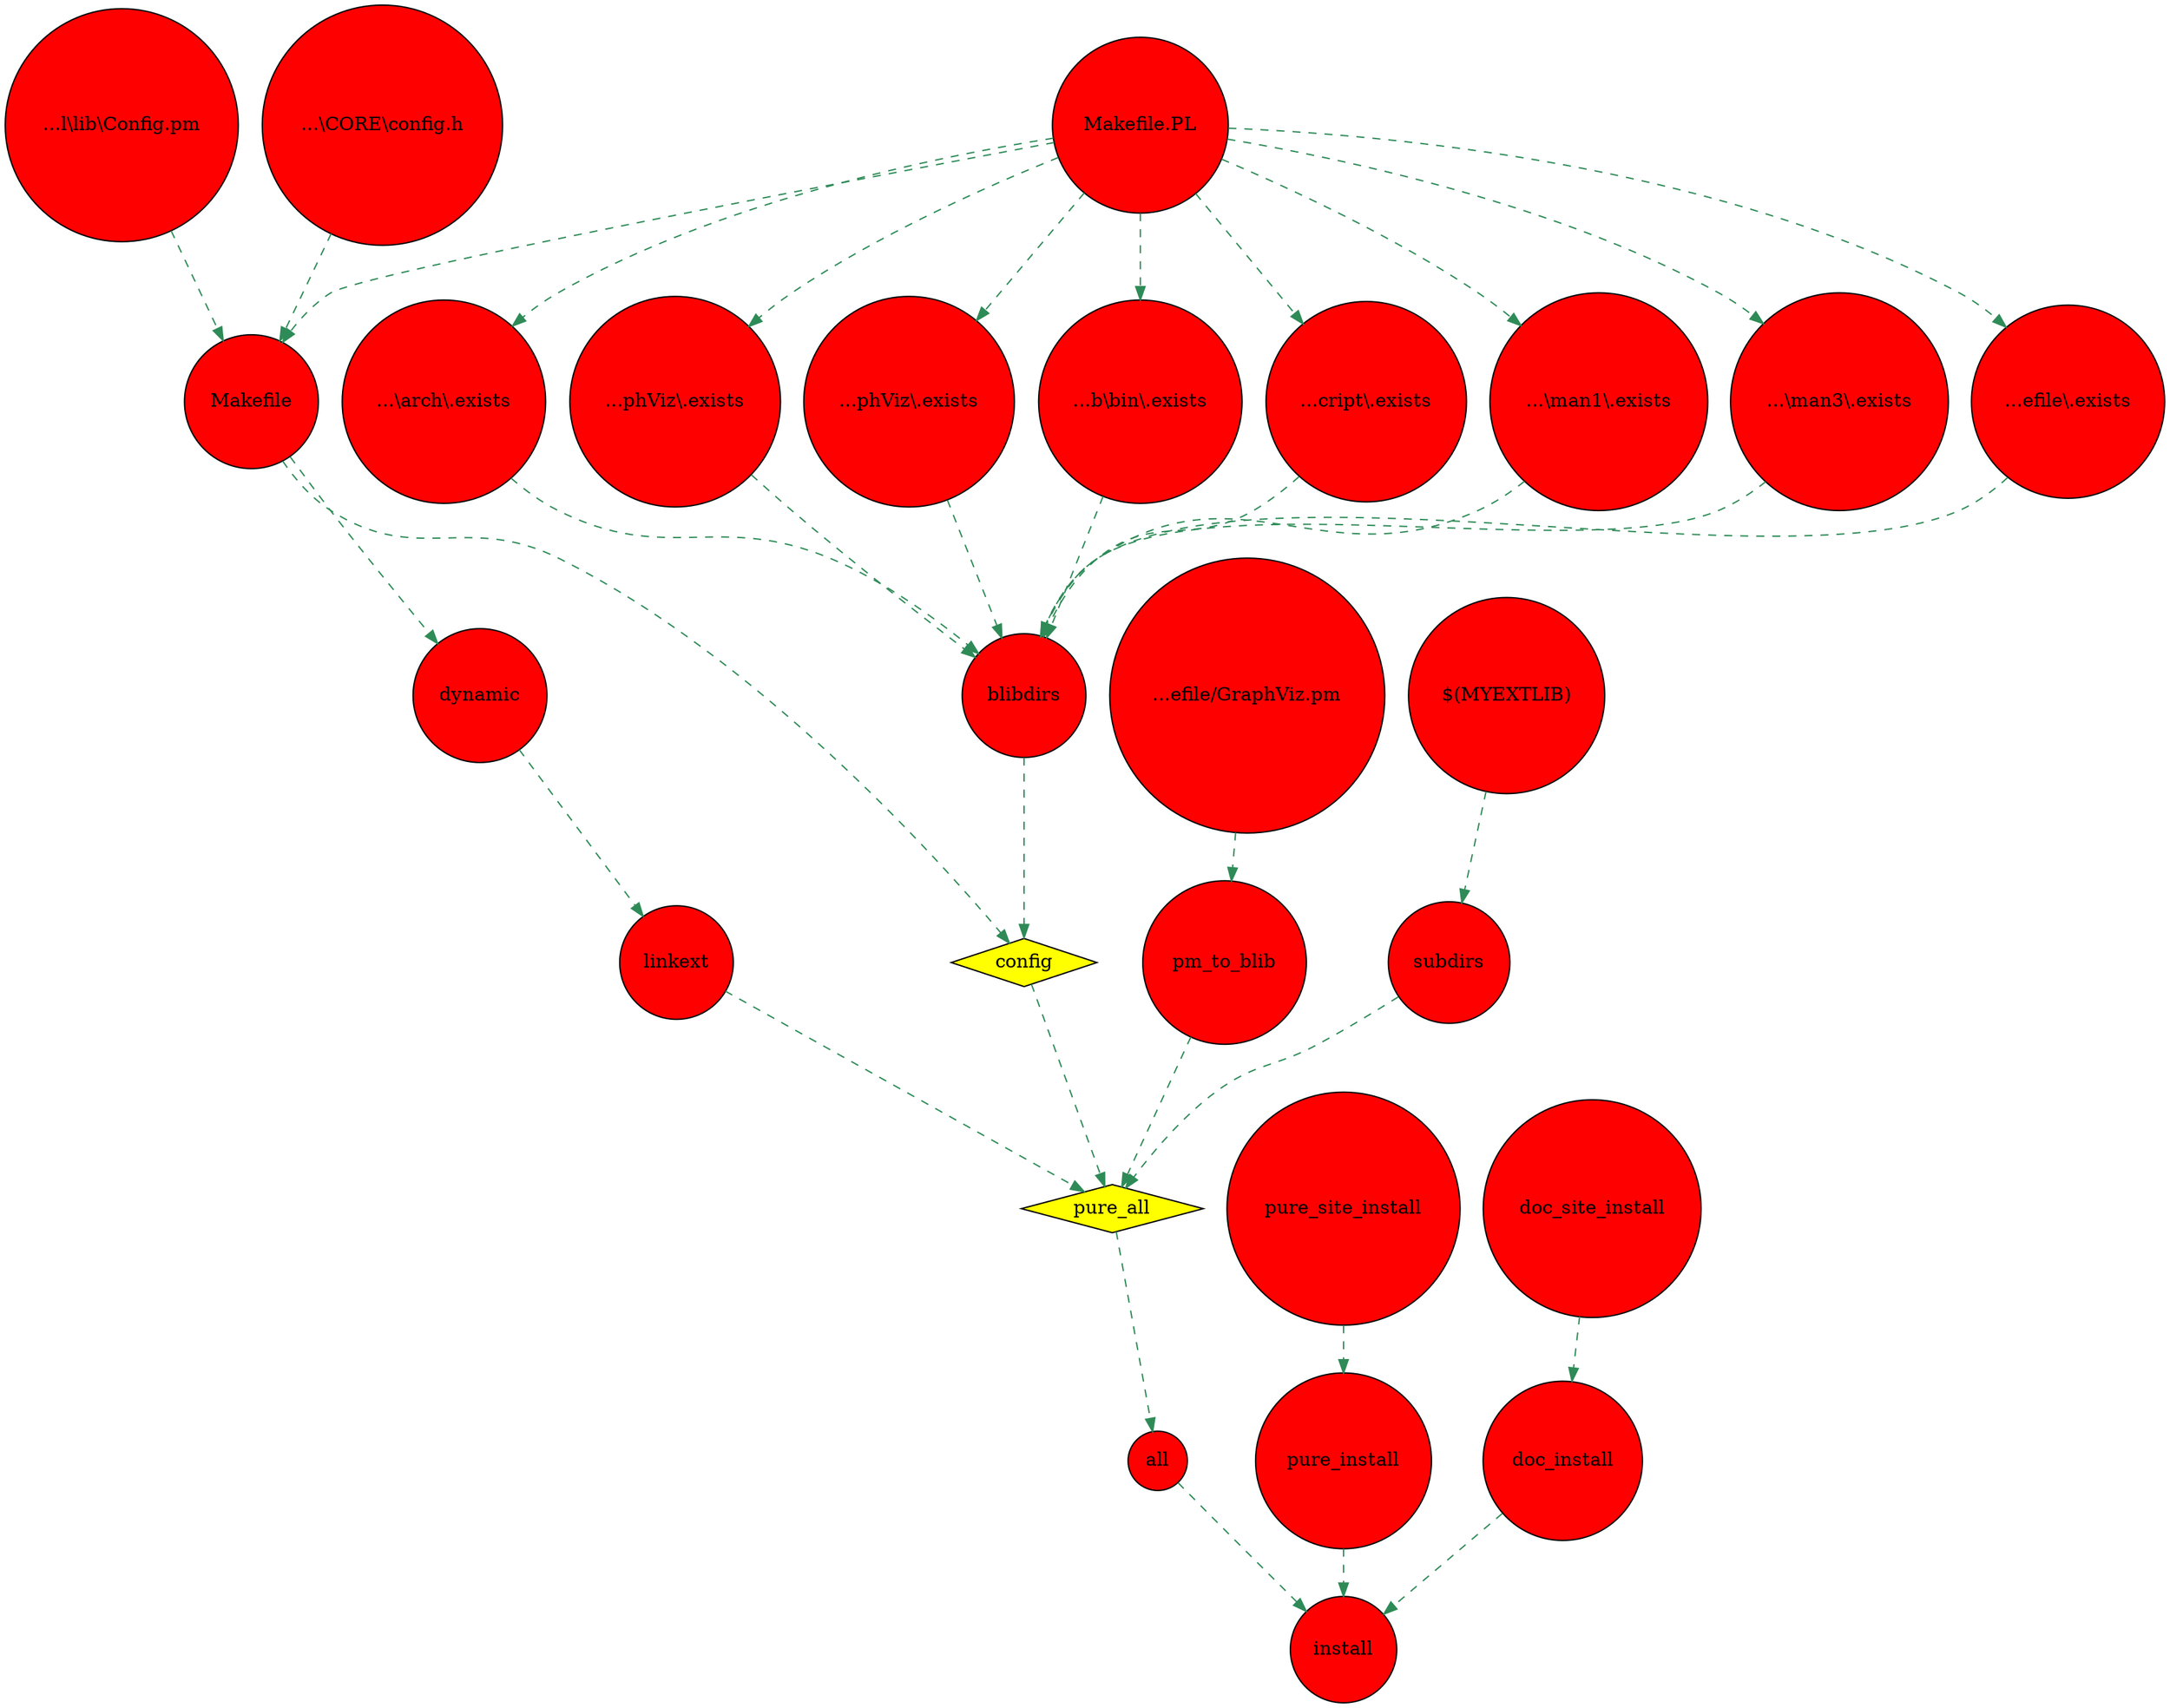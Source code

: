 digraph test {
	graph [ratio=auto];
	node [label="\N", fillcolor=red, shape=circle, style=filled];
	edge [color=seagreen, style=dashed];
	install [label=install];
	all [label=all];
	pure_all [label=pure_all, fillcolor=yellow, shape=diamond];
	config [label=config, fillcolor=yellow, shape=diamond];
	Makefile [label=Makefile];
	node1 [label="Makefile.PL"];
	node2 [label="...l\\lib\\Config.pm"];
	node3 [label="...\\CORE\\config.h"];
	blibdirs [label=blibdirs];
	node4 [label="...efile\\.exists"];
	node5 [label="...\\arch\\.exists"];
	node6 [label="...phViz\\.exists"];
	node7 [label="...phViz\\.exists"];
	node8 [label="...b\\bin\\.exists"];
	node9 [label="...cript\\.exists"];
	node10 [label="...\\man1\\.exists"];
	node11 [label="...\\man3\\.exists"];
	pm_to_blib [label=pm_to_blib];
	node12 [label="...efile/GraphViz.pm"];
	subdirs [label=subdirs];
	node13 [label="$(MYEXTLIB)"];
	linkext [label=linkext];
	dynamic [label=dynamic];
	pure_install [label=pure_install];
	pure_site_install [label=pure_site_install];
	doc_install [label=doc_install];
	doc_site_install [label=doc_site_install];
	node13 -> subdirs;
	node3 -> Makefile;
	node2 -> Makefile;
	Makefile -> config;
	Makefile -> dynamic;
	node1 -> Makefile;
	node1 -> node5;
	node1 -> node7;
	node1 -> node8;
	node1 -> node4;
	node1 -> node6;
	node1 -> node10;
	node1 -> node11;
	node1 -> node9;
	all -> install;
	node5 -> blibdirs;
	node7 -> blibdirs;
	node8 -> blibdirs;
	node4 -> blibdirs;
	node6 -> blibdirs;
	node10 -> blibdirs;
	node11 -> blibdirs;
	node9 -> blibdirs;
	blibdirs -> config;
	config -> pure_all;
	doc_install -> install;
	doc_site_install -> doc_install;
	dynamic -> linkext;
	node12 -> pm_to_blib;
	linkext -> pure_all;
	pm_to_blib -> pure_all;
	pure_all -> all;
	pure_install -> install;
	pure_site_install -> pure_install;
	subdirs -> pure_all;
}
